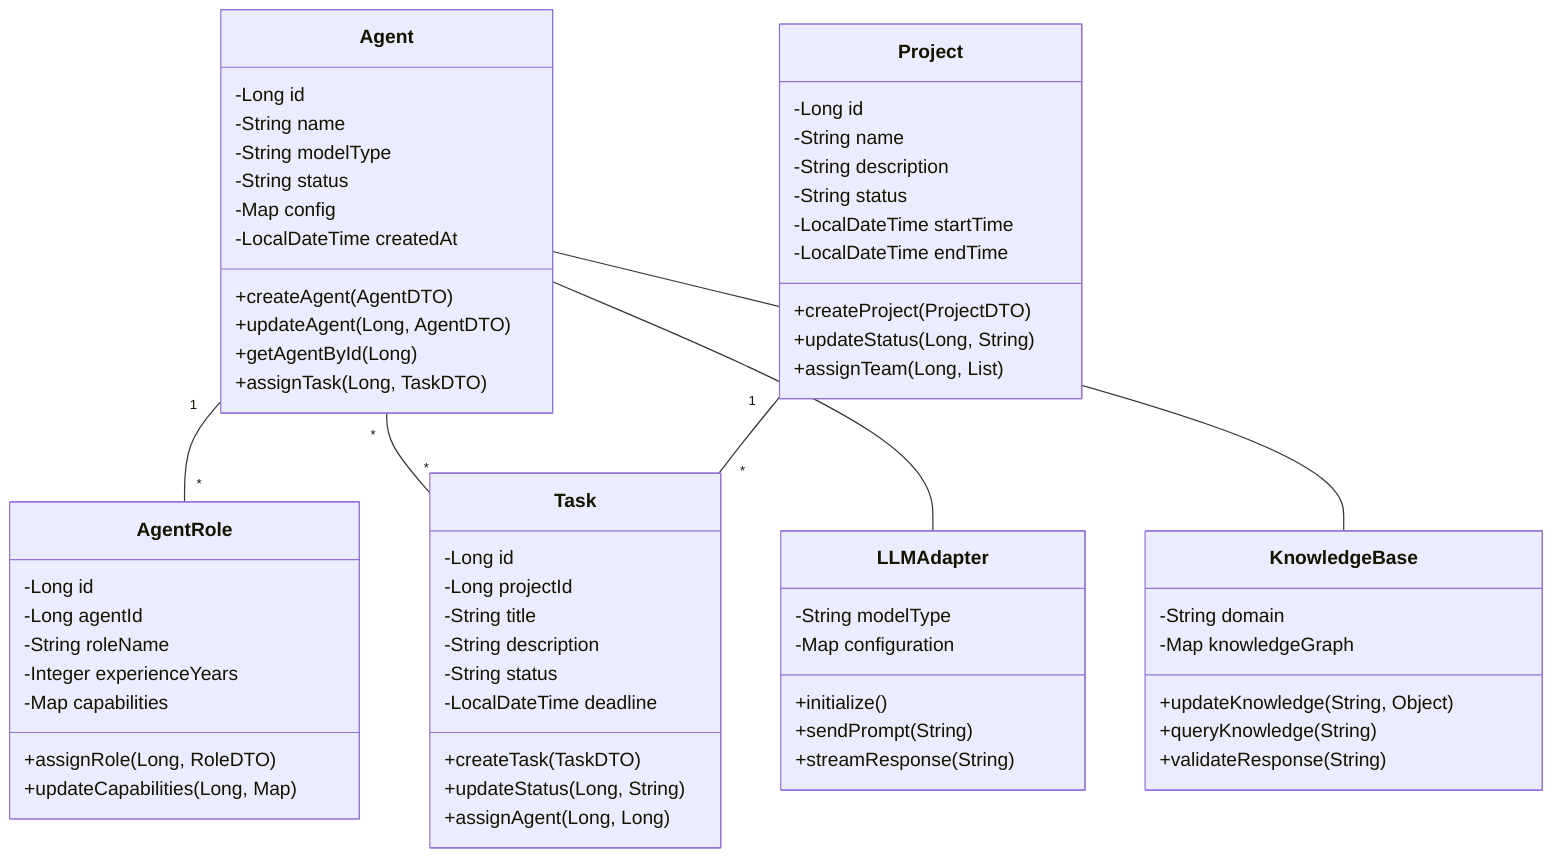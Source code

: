 classDiagram
    class Agent {
        -Long id
        -String name
        -String modelType
        -String status
        -Map<String, Object> config
        -LocalDateTime createdAt
        +createAgent(AgentDTO)
        +updateAgent(Long, AgentDTO)
        +getAgentById(Long)
        +assignTask(Long, TaskDTO)
    }

    class AgentRole {
        -Long id
        -Long agentId
        -String roleName
        -Integer experienceYears
        -Map<String, Object> capabilities
        +assignRole(Long, RoleDTO)
        +updateCapabilities(Long, Map)
    }

    class Project {
        -Long id
        -String name
        -String description
        -String status
        -LocalDateTime startTime
        -LocalDateTime endTime
        +createProject(ProjectDTO)
        +updateStatus(Long, String)
        +assignTeam(Long, List<Long>)
    }

    class Task {
        -Long id
        -Long projectId
        -String title
        -String description
        -String status
        -LocalDateTime deadline
        +createTask(TaskDTO)
        +updateStatus(Long, String)
        +assignAgent(Long, Long)
    }

    class LLMAdapter {
        -String modelType
        -Map<String, Object> configuration
        +initialize()
        +sendPrompt(String)
        +streamResponse(String)
    }

    class KnowledgeBase {
        -String domain
        -Map<String, Object> knowledgeGraph
        +updateKnowledge(String, Object)
        +queryKnowledge(String)
        +validateResponse(String)
    }

    Agent "1" -- "*" AgentRole
    Agent "*" -- "*" Task
    Project "1" -- "*" Task
    Agent -- LLMAdapter
    Agent -- KnowledgeBase
